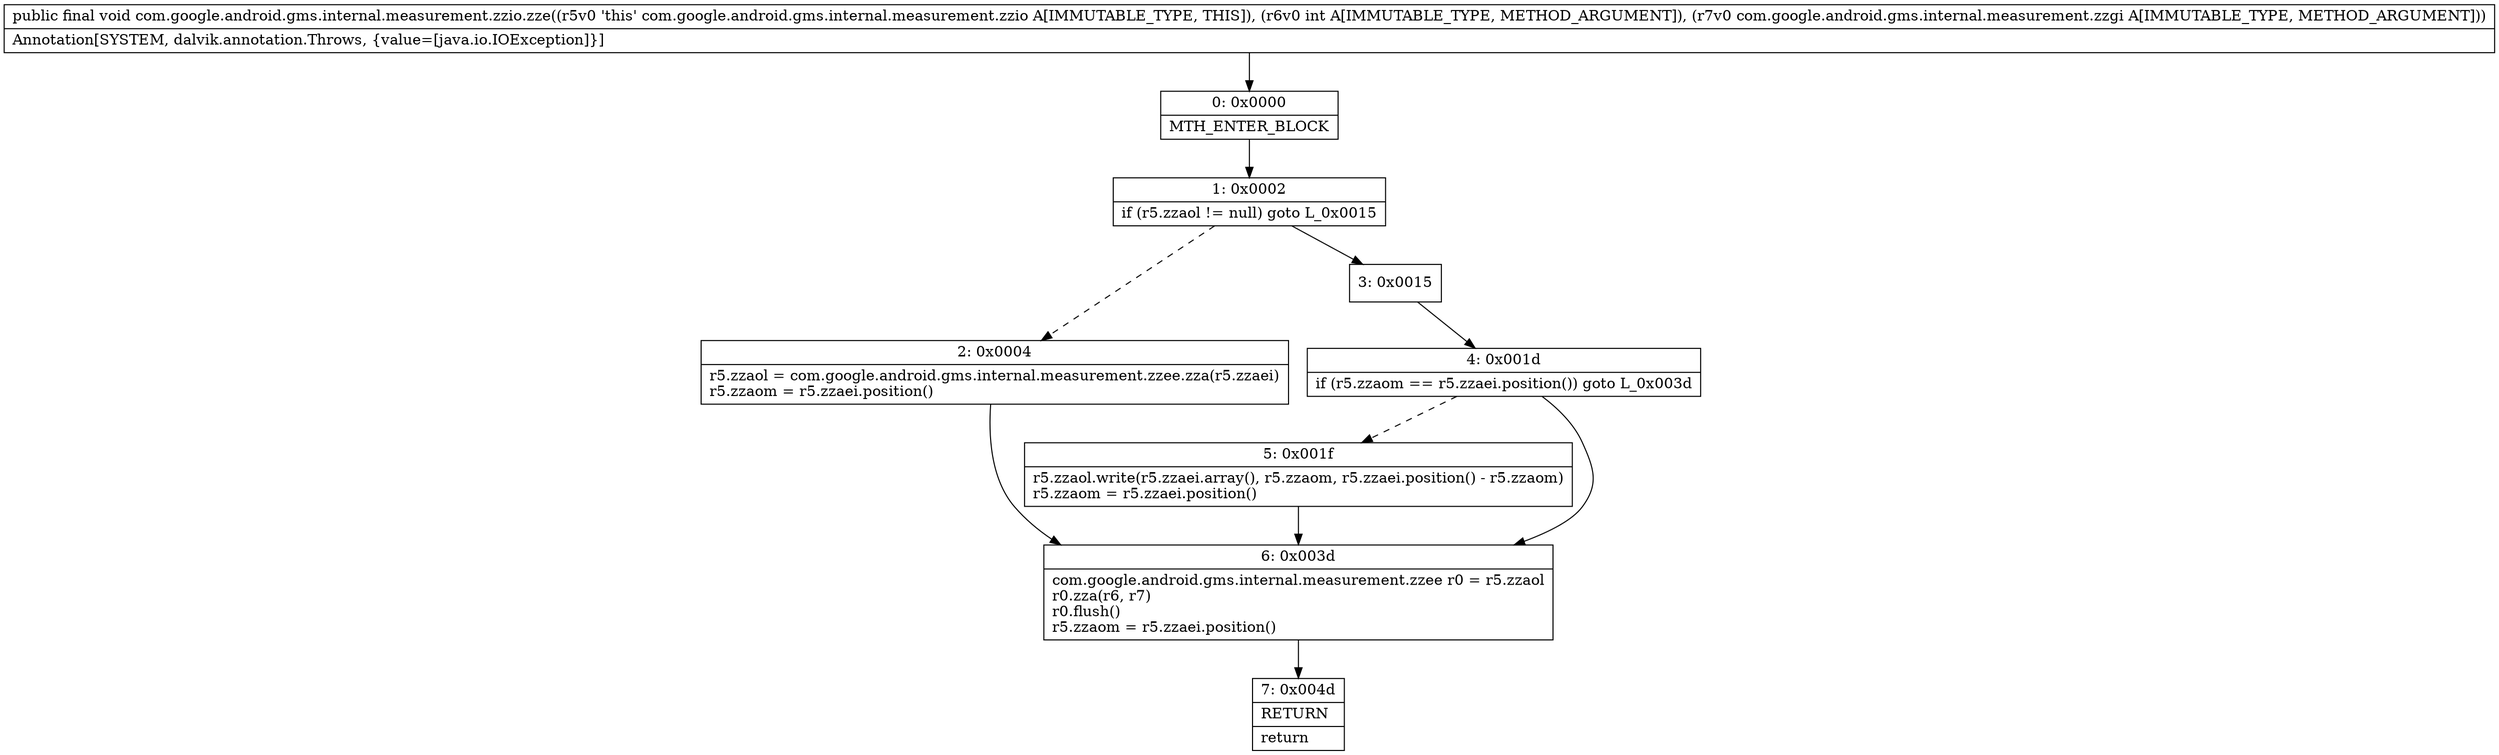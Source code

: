 digraph "CFG forcom.google.android.gms.internal.measurement.zzio.zze(ILcom\/google\/android\/gms\/internal\/measurement\/zzgi;)V" {
Node_0 [shape=record,label="{0\:\ 0x0000|MTH_ENTER_BLOCK\l}"];
Node_1 [shape=record,label="{1\:\ 0x0002|if (r5.zzaol != null) goto L_0x0015\l}"];
Node_2 [shape=record,label="{2\:\ 0x0004|r5.zzaol = com.google.android.gms.internal.measurement.zzee.zza(r5.zzaei)\lr5.zzaom = r5.zzaei.position()\l}"];
Node_3 [shape=record,label="{3\:\ 0x0015}"];
Node_4 [shape=record,label="{4\:\ 0x001d|if (r5.zzaom == r5.zzaei.position()) goto L_0x003d\l}"];
Node_5 [shape=record,label="{5\:\ 0x001f|r5.zzaol.write(r5.zzaei.array(), r5.zzaom, r5.zzaei.position() \- r5.zzaom)\lr5.zzaom = r5.zzaei.position()\l}"];
Node_6 [shape=record,label="{6\:\ 0x003d|com.google.android.gms.internal.measurement.zzee r0 = r5.zzaol\lr0.zza(r6, r7)\lr0.flush()\lr5.zzaom = r5.zzaei.position()\l}"];
Node_7 [shape=record,label="{7\:\ 0x004d|RETURN\l|return\l}"];
MethodNode[shape=record,label="{public final void com.google.android.gms.internal.measurement.zzio.zze((r5v0 'this' com.google.android.gms.internal.measurement.zzio A[IMMUTABLE_TYPE, THIS]), (r6v0 int A[IMMUTABLE_TYPE, METHOD_ARGUMENT]), (r7v0 com.google.android.gms.internal.measurement.zzgi A[IMMUTABLE_TYPE, METHOD_ARGUMENT]))  | Annotation[SYSTEM, dalvik.annotation.Throws, \{value=[java.io.IOException]\}]\l}"];
MethodNode -> Node_0;
Node_0 -> Node_1;
Node_1 -> Node_2[style=dashed];
Node_1 -> Node_3;
Node_2 -> Node_6;
Node_3 -> Node_4;
Node_4 -> Node_5[style=dashed];
Node_4 -> Node_6;
Node_5 -> Node_6;
Node_6 -> Node_7;
}

